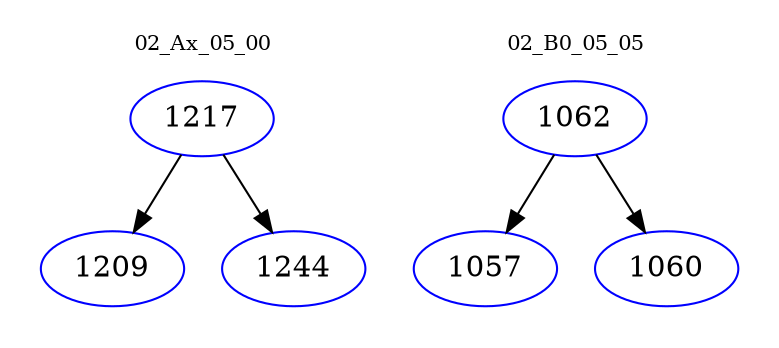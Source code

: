 digraph{
subgraph cluster_0 {
color = white
label = "02_Ax_05_00";
fontsize=10;
T0_1217 [label="1217", color="blue"]
T0_1217 -> T0_1209 [color="black"]
T0_1209 [label="1209", color="blue"]
T0_1217 -> T0_1244 [color="black"]
T0_1244 [label="1244", color="blue"]
}
subgraph cluster_1 {
color = white
label = "02_B0_05_05";
fontsize=10;
T1_1062 [label="1062", color="blue"]
T1_1062 -> T1_1057 [color="black"]
T1_1057 [label="1057", color="blue"]
T1_1062 -> T1_1060 [color="black"]
T1_1060 [label="1060", color="blue"]
}
}
